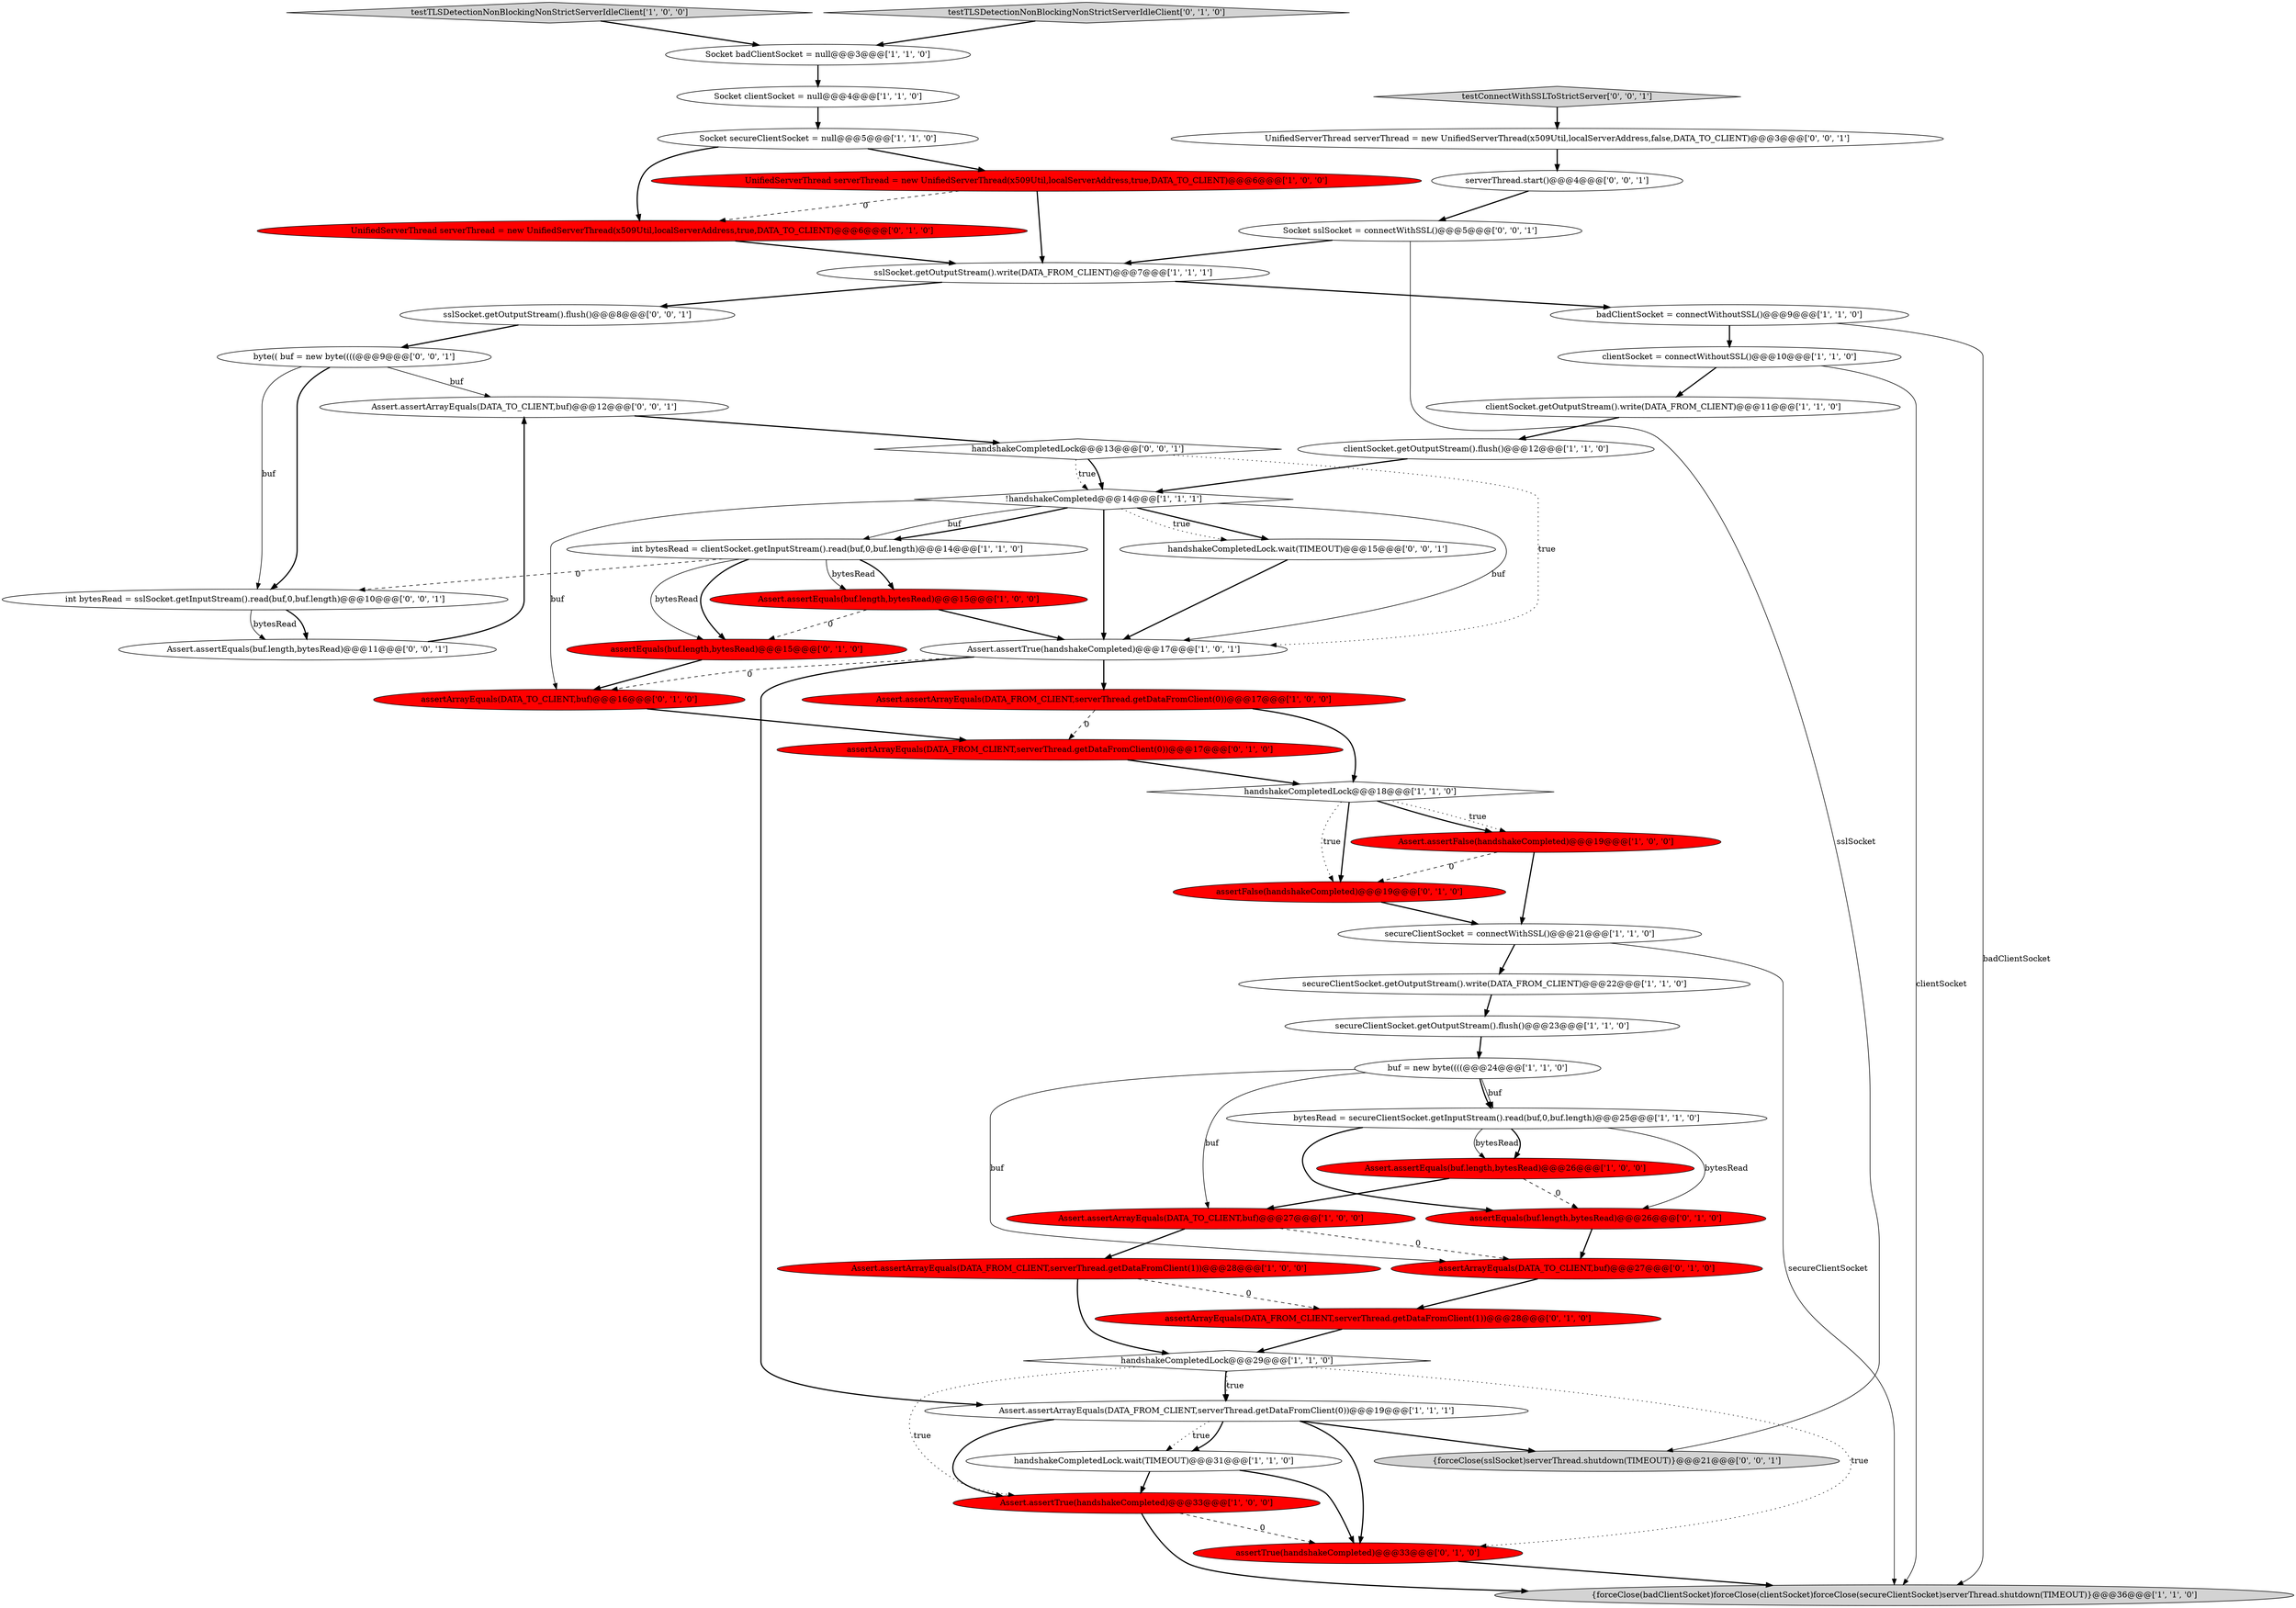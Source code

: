 digraph {
19 [style = filled, label = "Socket secureClientSocket = null@@@5@@@['1', '1', '0']", fillcolor = white, shape = ellipse image = "AAA0AAABBB1BBB"];
32 [style = filled, label = "assertEquals(buf.length,bytesRead)@@@15@@@['0', '1', '0']", fillcolor = red, shape = ellipse image = "AAA1AAABBB2BBB"];
28 [style = filled, label = "Socket clientSocket = null@@@4@@@['1', '1', '0']", fillcolor = white, shape = ellipse image = "AAA0AAABBB1BBB"];
9 [style = filled, label = "Assert.assertTrue(handshakeCompleted)@@@17@@@['1', '0', '1']", fillcolor = white, shape = ellipse image = "AAA0AAABBB1BBB"];
14 [style = filled, label = "Socket badClientSocket = null@@@3@@@['1', '1', '0']", fillcolor = white, shape = ellipse image = "AAA0AAABBB1BBB"];
23 [style = filled, label = "Assert.assertArrayEquals(DATA_FROM_CLIENT,serverThread.getDataFromClient(1))@@@28@@@['1', '0', '0']", fillcolor = red, shape = ellipse image = "AAA1AAABBB1BBB"];
27 [style = filled, label = "clientSocket.getOutputStream().write(DATA_FROM_CLIENT)@@@11@@@['1', '1', '0']", fillcolor = white, shape = ellipse image = "AAA0AAABBB1BBB"];
6 [style = filled, label = "bytesRead = secureClientSocket.getInputStream().read(buf,0,buf.length)@@@25@@@['1', '1', '0']", fillcolor = white, shape = ellipse image = "AAA0AAABBB1BBB"];
45 [style = filled, label = "serverThread.start()@@@4@@@['0', '0', '1']", fillcolor = white, shape = ellipse image = "AAA0AAABBB3BBB"];
0 [style = filled, label = "Assert.assertArrayEquals(DATA_FROM_CLIENT,serverThread.getDataFromClient(0))@@@19@@@['1', '1', '1']", fillcolor = white, shape = ellipse image = "AAA0AAABBB1BBB"];
24 [style = filled, label = "handshakeCompletedLock@@@29@@@['1', '1', '0']", fillcolor = white, shape = diamond image = "AAA0AAABBB1BBB"];
47 [style = filled, label = "sslSocket.getOutputStream().flush()@@@8@@@['0', '0', '1']", fillcolor = white, shape = ellipse image = "AAA0AAABBB3BBB"];
35 [style = filled, label = "assertTrue(handshakeCompleted)@@@33@@@['0', '1', '0']", fillcolor = red, shape = ellipse image = "AAA1AAABBB2BBB"];
12 [style = filled, label = "UnifiedServerThread serverThread = new UnifiedServerThread(x509Util,localServerAddress,true,DATA_TO_CLIENT)@@@6@@@['1', '0', '0']", fillcolor = red, shape = ellipse image = "AAA1AAABBB1BBB"];
3 [style = filled, label = "secureClientSocket = connectWithSSL()@@@21@@@['1', '1', '0']", fillcolor = white, shape = ellipse image = "AAA0AAABBB1BBB"];
44 [style = filled, label = "{forceClose(sslSocket)serverThread.shutdown(TIMEOUT)}@@@21@@@['0', '0', '1']", fillcolor = lightgray, shape = ellipse image = "AAA0AAABBB3BBB"];
51 [style = filled, label = "handshakeCompletedLock@@@13@@@['0', '0', '1']", fillcolor = white, shape = diamond image = "AAA0AAABBB3BBB"];
38 [style = filled, label = "assertArrayEquals(DATA_FROM_CLIENT,serverThread.getDataFromClient(0))@@@17@@@['0', '1', '0']", fillcolor = red, shape = ellipse image = "AAA1AAABBB2BBB"];
1 [style = filled, label = "Assert.assertArrayEquals(DATA_TO_CLIENT,buf)@@@27@@@['1', '0', '0']", fillcolor = red, shape = ellipse image = "AAA1AAABBB1BBB"];
39 [style = filled, label = "UnifiedServerThread serverThread = new UnifiedServerThread(x509Util,localServerAddress,true,DATA_TO_CLIENT)@@@6@@@['0', '1', '0']", fillcolor = red, shape = ellipse image = "AAA1AAABBB2BBB"];
10 [style = filled, label = "Assert.assertFalse(handshakeCompleted)@@@19@@@['1', '0', '0']", fillcolor = red, shape = ellipse image = "AAA1AAABBB1BBB"];
20 [style = filled, label = "secureClientSocket.getOutputStream().flush()@@@23@@@['1', '1', '0']", fillcolor = white, shape = ellipse image = "AAA0AAABBB1BBB"];
43 [style = filled, label = "UnifiedServerThread serverThread = new UnifiedServerThread(x509Util,localServerAddress,false,DATA_TO_CLIENT)@@@3@@@['0', '0', '1']", fillcolor = white, shape = ellipse image = "AAA0AAABBB3BBB"];
2 [style = filled, label = "buf = new byte((((@@@24@@@['1', '1', '0']", fillcolor = white, shape = ellipse image = "AAA0AAABBB1BBB"];
8 [style = filled, label = "badClientSocket = connectWithoutSSL()@@@9@@@['1', '1', '0']", fillcolor = white, shape = ellipse image = "AAA0AAABBB1BBB"];
40 [style = filled, label = "Assert.assertArrayEquals(DATA_TO_CLIENT,buf)@@@12@@@['0', '0', '1']", fillcolor = white, shape = ellipse image = "AAA0AAABBB3BBB"];
13 [style = filled, label = "clientSocket = connectWithoutSSL()@@@10@@@['1', '1', '0']", fillcolor = white, shape = ellipse image = "AAA0AAABBB1BBB"];
50 [style = filled, label = "int bytesRead = sslSocket.getInputStream().read(buf,0,buf.length)@@@10@@@['0', '0', '1']", fillcolor = white, shape = ellipse image = "AAA0AAABBB3BBB"];
18 [style = filled, label = "Assert.assertArrayEquals(DATA_FROM_CLIENT,serverThread.getDataFromClient(0))@@@17@@@['1', '0', '0']", fillcolor = red, shape = ellipse image = "AAA1AAABBB1BBB"];
41 [style = filled, label = "Socket sslSocket = connectWithSSL()@@@5@@@['0', '0', '1']", fillcolor = white, shape = ellipse image = "AAA0AAABBB3BBB"];
11 [style = filled, label = "handshakeCompletedLock.wait(TIMEOUT)@@@31@@@['1', '1', '0']", fillcolor = white, shape = ellipse image = "AAA0AAABBB1BBB"];
37 [style = filled, label = "assertArrayEquals(DATA_FROM_CLIENT,serverThread.getDataFromClient(1))@@@28@@@['0', '1', '0']", fillcolor = red, shape = ellipse image = "AAA1AAABBB2BBB"];
5 [style = filled, label = "testTLSDetectionNonBlockingNonStrictServerIdleClient['1', '0', '0']", fillcolor = lightgray, shape = diamond image = "AAA0AAABBB1BBB"];
22 [style = filled, label = "clientSocket.getOutputStream().flush()@@@12@@@['1', '1', '0']", fillcolor = white, shape = ellipse image = "AAA0AAABBB1BBB"];
7 [style = filled, label = "secureClientSocket.getOutputStream().write(DATA_FROM_CLIENT)@@@22@@@['1', '1', '0']", fillcolor = white, shape = ellipse image = "AAA0AAABBB1BBB"];
26 [style = filled, label = "Assert.assertEquals(buf.length,bytesRead)@@@26@@@['1', '0', '0']", fillcolor = red, shape = ellipse image = "AAA1AAABBB1BBB"];
33 [style = filled, label = "assertEquals(buf.length,bytesRead)@@@26@@@['0', '1', '0']", fillcolor = red, shape = ellipse image = "AAA1AAABBB2BBB"];
48 [style = filled, label = "handshakeCompletedLock.wait(TIMEOUT)@@@15@@@['0', '0', '1']", fillcolor = white, shape = ellipse image = "AAA0AAABBB3BBB"];
49 [style = filled, label = "Assert.assertEquals(buf.length,bytesRead)@@@11@@@['0', '0', '1']", fillcolor = white, shape = ellipse image = "AAA0AAABBB3BBB"];
42 [style = filled, label = "byte(( buf = new byte((((@@@9@@@['0', '0', '1']", fillcolor = white, shape = ellipse image = "AAA0AAABBB3BBB"];
31 [style = filled, label = "assertFalse(handshakeCompleted)@@@19@@@['0', '1', '0']", fillcolor = red, shape = ellipse image = "AAA1AAABBB2BBB"];
46 [style = filled, label = "testConnectWithSSLToStrictServer['0', '0', '1']", fillcolor = lightgray, shape = diamond image = "AAA0AAABBB3BBB"];
36 [style = filled, label = "testTLSDetectionNonBlockingNonStrictServerIdleClient['0', '1', '0']", fillcolor = lightgray, shape = diamond image = "AAA0AAABBB2BBB"];
34 [style = filled, label = "assertArrayEquals(DATA_TO_CLIENT,buf)@@@27@@@['0', '1', '0']", fillcolor = red, shape = ellipse image = "AAA1AAABBB2BBB"];
4 [style = filled, label = "handshakeCompletedLock@@@18@@@['1', '1', '0']", fillcolor = white, shape = diamond image = "AAA0AAABBB1BBB"];
25 [style = filled, label = "{forceClose(badClientSocket)forceClose(clientSocket)forceClose(secureClientSocket)serverThread.shutdown(TIMEOUT)}@@@36@@@['1', '1', '0']", fillcolor = lightgray, shape = ellipse image = "AAA0AAABBB1BBB"];
17 [style = filled, label = "Assert.assertEquals(buf.length,bytesRead)@@@15@@@['1', '0', '0']", fillcolor = red, shape = ellipse image = "AAA1AAABBB1BBB"];
21 [style = filled, label = "!handshakeCompleted@@@14@@@['1', '1', '1']", fillcolor = white, shape = diamond image = "AAA0AAABBB1BBB"];
29 [style = filled, label = "int bytesRead = clientSocket.getInputStream().read(buf,0,buf.length)@@@14@@@['1', '1', '0']", fillcolor = white, shape = ellipse image = "AAA0AAABBB1BBB"];
15 [style = filled, label = "sslSocket.getOutputStream().write(DATA_FROM_CLIENT)@@@7@@@['1', '1', '1']", fillcolor = white, shape = ellipse image = "AAA0AAABBB1BBB"];
30 [style = filled, label = "assertArrayEquals(DATA_TO_CLIENT,buf)@@@16@@@['0', '1', '0']", fillcolor = red, shape = ellipse image = "AAA1AAABBB2BBB"];
16 [style = filled, label = "Assert.assertTrue(handshakeCompleted)@@@33@@@['1', '0', '0']", fillcolor = red, shape = ellipse image = "AAA1AAABBB1BBB"];
41->15 [style = bold, label=""];
51->21 [style = dotted, label="true"];
2->6 [style = bold, label=""];
24->35 [style = dotted, label="true"];
16->35 [style = dashed, label="0"];
17->9 [style = bold, label=""];
38->4 [style = bold, label=""];
21->48 [style = bold, label=""];
14->28 [style = bold, label=""];
1->23 [style = bold, label=""];
13->25 [style = solid, label="clientSocket"];
41->44 [style = solid, label="sslSocket"];
49->40 [style = bold, label=""];
0->11 [style = dotted, label="true"];
9->30 [style = dashed, label="0"];
45->41 [style = bold, label=""];
11->16 [style = bold, label=""];
19->12 [style = bold, label=""];
24->0 [style = bold, label=""];
40->51 [style = bold, label=""];
6->26 [style = solid, label="bytesRead"];
26->1 [style = bold, label=""];
51->21 [style = bold, label=""];
1->34 [style = dashed, label="0"];
19->39 [style = bold, label=""];
10->31 [style = dashed, label="0"];
26->33 [style = dashed, label="0"];
42->40 [style = solid, label="buf"];
36->14 [style = bold, label=""];
27->22 [style = bold, label=""];
50->49 [style = bold, label=""];
43->45 [style = bold, label=""];
21->29 [style = solid, label="buf"];
21->48 [style = dotted, label="true"];
21->9 [style = bold, label=""];
21->29 [style = bold, label=""];
18->4 [style = bold, label=""];
3->7 [style = bold, label=""];
29->32 [style = bold, label=""];
24->0 [style = dotted, label="true"];
28->19 [style = bold, label=""];
0->44 [style = bold, label=""];
31->3 [style = bold, label=""];
15->47 [style = bold, label=""];
12->39 [style = dashed, label="0"];
46->43 [style = bold, label=""];
4->10 [style = bold, label=""];
6->33 [style = solid, label="bytesRead"];
0->16 [style = bold, label=""];
29->17 [style = bold, label=""];
6->26 [style = bold, label=""];
37->24 [style = bold, label=""];
21->9 [style = solid, label="buf"];
47->42 [style = bold, label=""];
2->1 [style = solid, label="buf"];
4->10 [style = dotted, label="true"];
0->11 [style = bold, label=""];
51->9 [style = dotted, label="true"];
3->25 [style = solid, label="secureClientSocket"];
7->20 [style = bold, label=""];
2->6 [style = solid, label="buf"];
42->50 [style = solid, label="buf"];
32->30 [style = bold, label=""];
24->16 [style = dotted, label="true"];
23->37 [style = dashed, label="0"];
35->25 [style = bold, label=""];
4->31 [style = bold, label=""];
2->34 [style = solid, label="buf"];
13->27 [style = bold, label=""];
9->18 [style = bold, label=""];
4->31 [style = dotted, label="true"];
6->33 [style = bold, label=""];
15->8 [style = bold, label=""];
29->17 [style = solid, label="bytesRead"];
8->13 [style = bold, label=""];
30->38 [style = bold, label=""];
39->15 [style = bold, label=""];
42->50 [style = bold, label=""];
9->0 [style = bold, label=""];
8->25 [style = solid, label="badClientSocket"];
12->15 [style = bold, label=""];
22->21 [style = bold, label=""];
10->3 [style = bold, label=""];
48->9 [style = bold, label=""];
16->25 [style = bold, label=""];
50->49 [style = solid, label="bytesRead"];
17->32 [style = dashed, label="0"];
5->14 [style = bold, label=""];
18->38 [style = dashed, label="0"];
11->35 [style = bold, label=""];
21->30 [style = solid, label="buf"];
20->2 [style = bold, label=""];
23->24 [style = bold, label=""];
34->37 [style = bold, label=""];
29->50 [style = dashed, label="0"];
0->35 [style = bold, label=""];
33->34 [style = bold, label=""];
29->32 [style = solid, label="bytesRead"];
}
